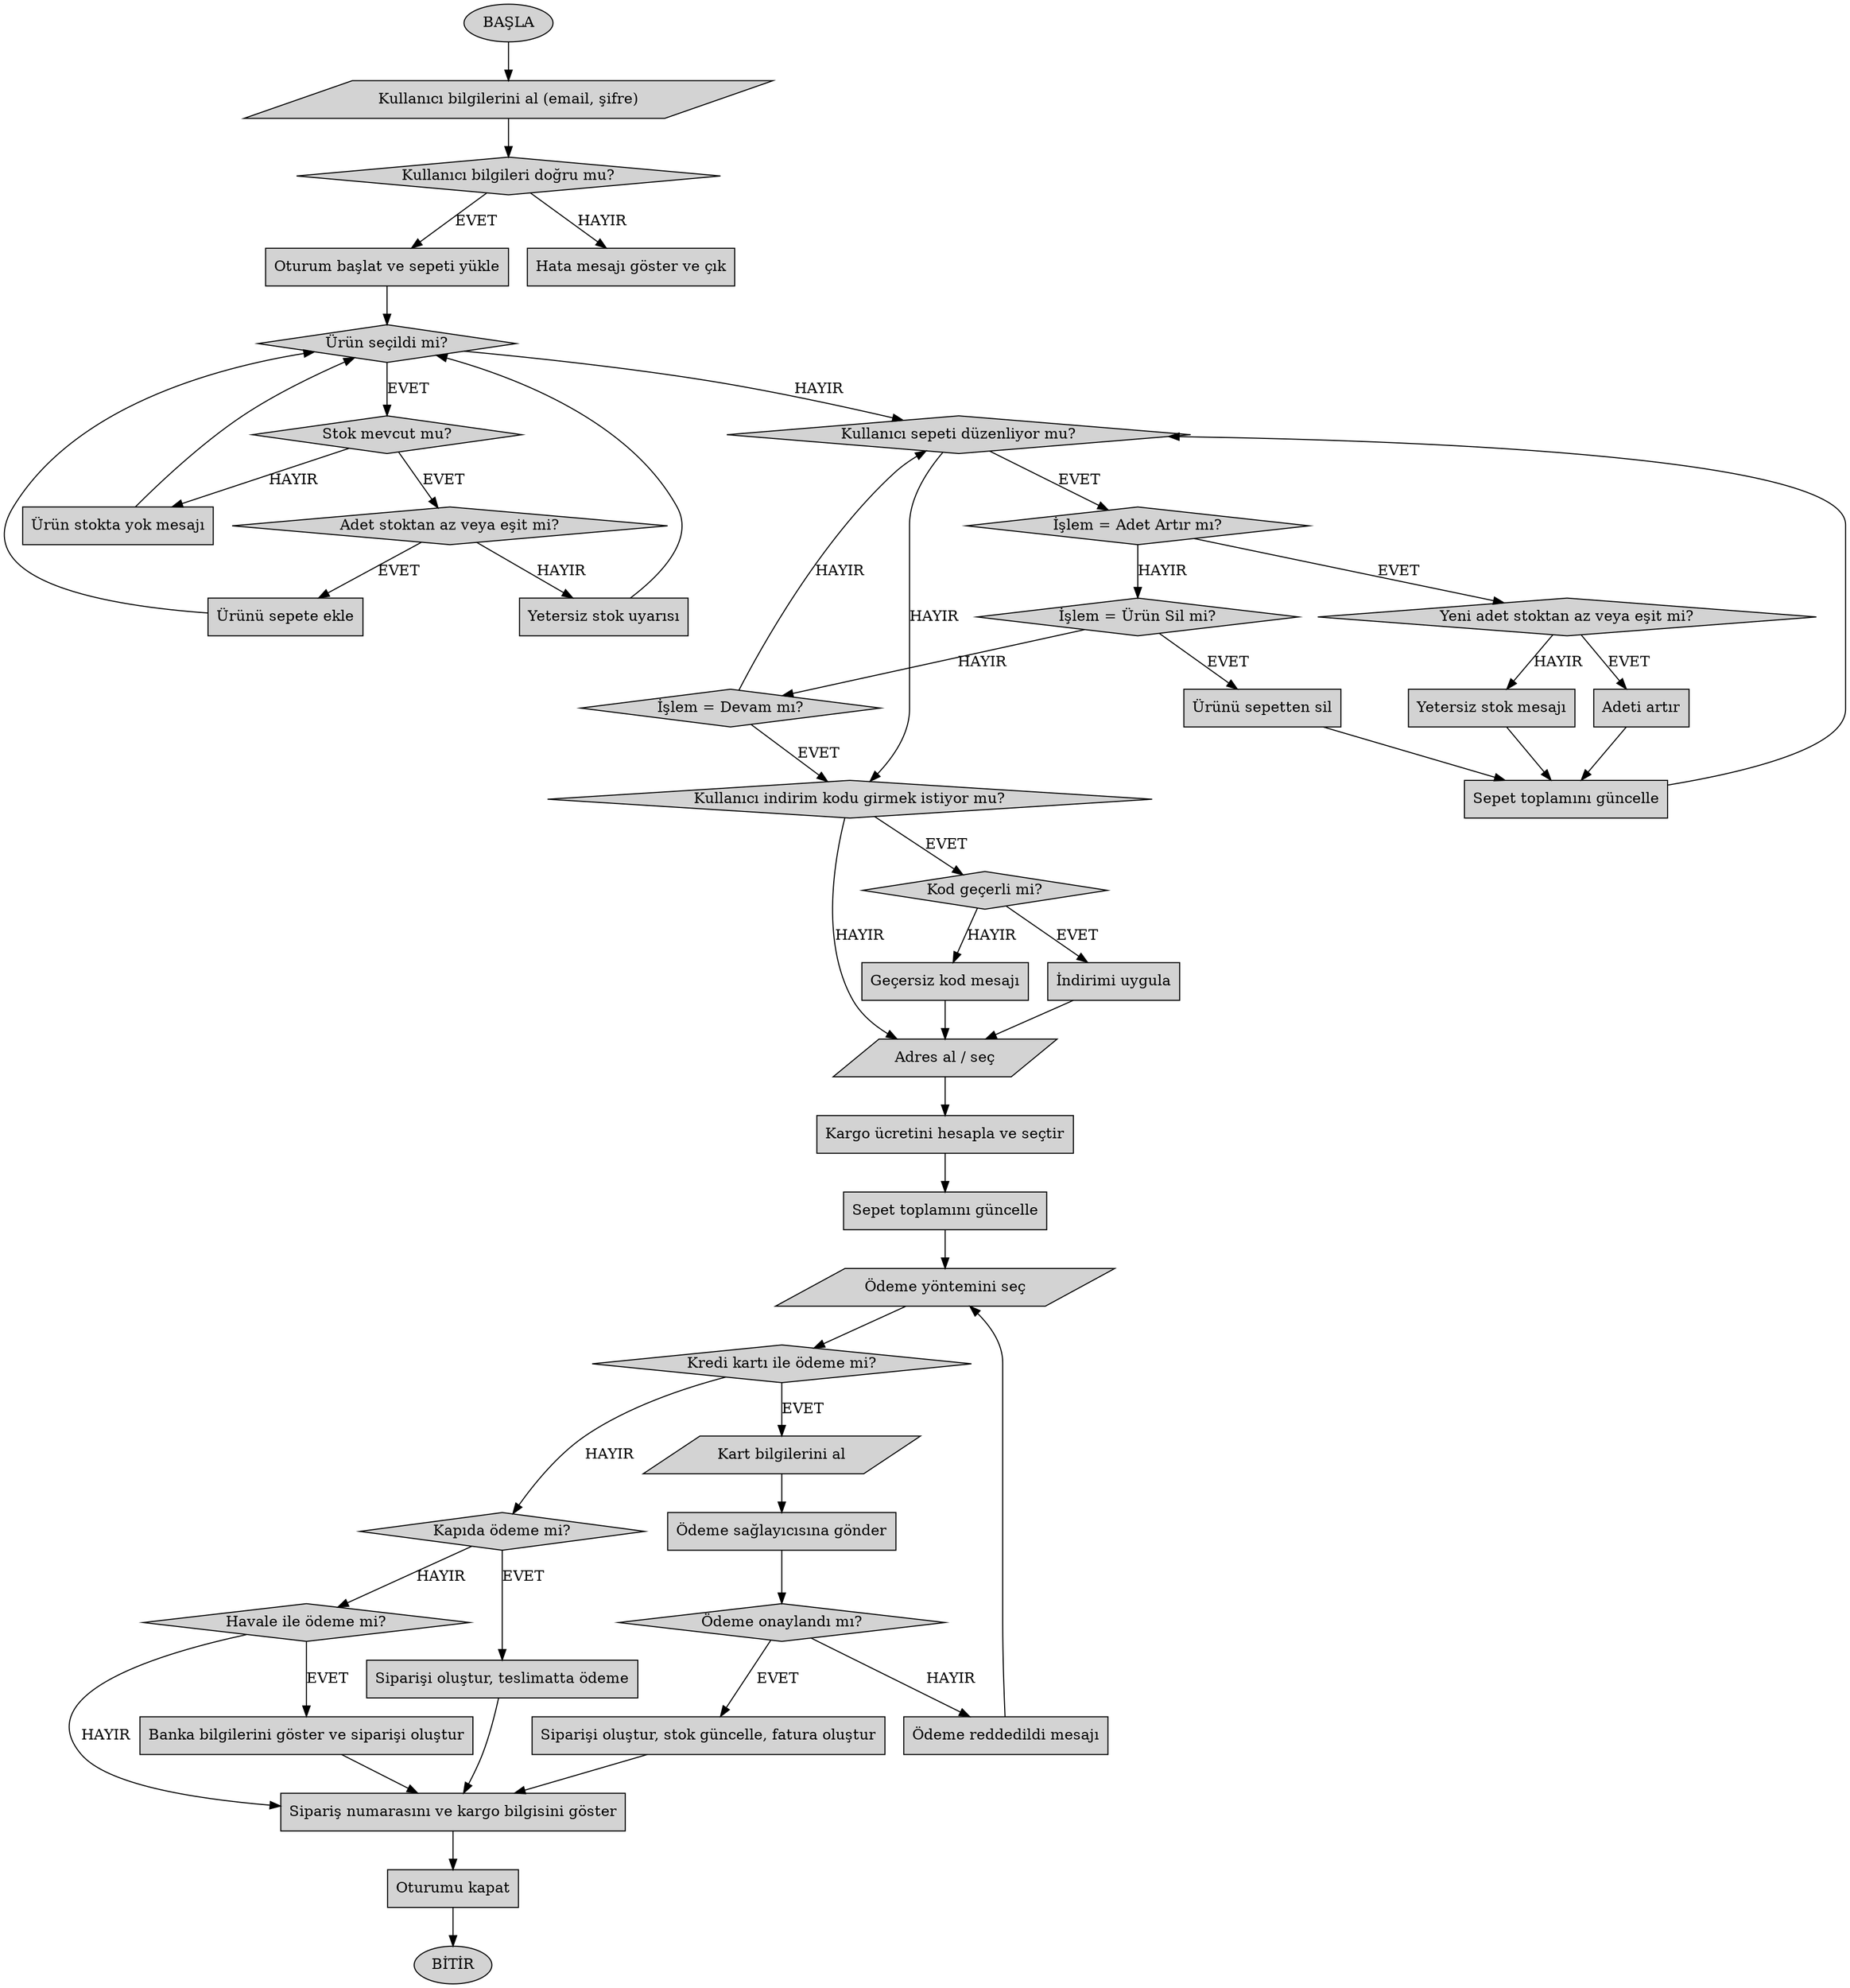 digraph E_Ticaret_Sepet_Odeme {
    rankdir=TB;
    node [shape=oval, style=filled, fillcolor=lightgray];

    Start [label="BAŞLA"];
    End [label="BİTİR"];

    // Kullanıcı girişi
    G1 [shape=parallelogram, label="Kullanıcı bilgilerini al (email, şifre)"];
    C1 [shape=diamond, label="Kullanıcı bilgileri doğru mu?"];
    P1 [shape=box, label="Oturum başlat ve sepeti yükle"];
    P2 [shape=box, label="Hata mesajı göster ve çık"];
    
    // Ürün ekleme
    C2 [shape=diamond, label="Ürün seçildi mi?"];
    C3 [shape=diamond, label="Stok mevcut mu?"];
    C4 [shape=diamond, label="Adet stoktan az veya eşit mi?"];
    P3 [shape=box, label="Ürünü sepete ekle"];
    P4 [shape=box, label="Yetersiz stok uyarısı"];
    P5 [shape=box, label="Ürün stokta yok mesajı"];
    
    // Sepet düzenleme
    C5 [shape=diamond, label="Kullanıcı sepeti düzenliyor mu?"];
    C6 [shape=diamond, label="İşlem = Adet Artır mı?"];
    C7 [shape=diamond, label="Yeni adet stoktan az veya eşit mi?"];
    P6 [shape=box, label="Adeti artır"];
    P7 [shape=box, label="Yetersiz stok mesajı"];
    C8 [shape=diamond, label="İşlem = Ürün Sil mi?"];
    P8 [shape=box, label="Ürünü sepetten sil"];
    C9 [shape=diamond, label="İşlem = Devam mı?"];
    P9 [shape=box, label="Sepet toplamını güncelle"];
    
    // İndirim kodu
    C10 [shape=diamond, label="Kullanıcı indirim kodu girmek istiyor mu?"];
    C11 [shape=diamond, label="Kod geçerli mi?"];
    P10 [shape=box, label="İndirimi uygula"];
    P11 [shape=box, label="Geçersiz kod mesajı"];
    
    // Kargo ve adres
    P12 [shape=parallelogram, label="Adres al / seç"];
    P13 [shape=box, label="Kargo ücretini hesapla ve seçtir"];
    P14 [shape=box, label="Sepet toplamını güncelle"];
    
    // Ödeme aşaması
    P15 [shape=parallelogram, label="Ödeme yöntemini seç"];
    C12 [shape=diamond, label="Kredi kartı ile ödeme mi?"];
    P16 [shape=parallelogram, label="Kart bilgilerini al"];
    P17 [shape=box, label="Ödeme sağlayıcısına gönder"];
    C13 [shape=diamond, label="Ödeme onaylandı mı?"];
    P18 [shape=box, label="Siparişi oluştur, stok güncelle, fatura oluştur"];
    P19 [shape=box, label="Ödeme reddedildi mesajı"];
    C14 [shape=diamond, label="Kapıda ödeme mi?"];
    P20 [shape=box, label="Siparişi oluştur, teslimatta ödeme"];
    C15 [shape=diamond, label="Havale ile ödeme mi?"];
    P21 [shape=box, label="Banka bilgilerini göster ve siparişi oluştur"];
    
    // Sipariş takibi
    P22 [shape=box, label="Sipariş numarasını ve kargo bilgisini göster"];
    P23 [shape=box, label="Oturumu kapat"];

    // Akış bağlantıları
    Start -> G1 -> C1;
    C1 -> P1 [label="EVET"];
    C1 -> P2 [label="HAYIR"];
    P1 -> C2;
    
    C2 -> C3 [label="EVET"];
    C2 -> C5 [label="HAYIR"];
    C3 -> C4 [label="EVET"];
    C3 -> P5 [label="HAYIR"];
    C4 -> P3 [label="EVET"];
    C4 -> P4 [label="HAYIR"];
    P3 -> C2;
    P4 -> C2;
    P5 -> C2;

    C5 -> C6 [label="EVET"];
    C5 -> C10 [label="HAYIR"];
    C6 -> C7 [label="EVET"];
    C6 -> C8 [label="HAYIR"];
    C7 -> P6 [label="EVET"];
    C7 -> P7 [label="HAYIR"];
    P6 -> P9;
    P7 -> P9;
    C8 -> P8 [label="EVET"];
    C8 -> C9 [label="HAYIR"];
    P8 -> P9;
    C9 -> C5 [label="HAYIR"];
    C9 -> C10 [label="EVET"];
    P9 -> C5;
    
    C10 -> C11 [label="EVET"];
    C10 -> P12 [label="HAYIR"];
    C11 -> P10 [label="EVET"];
    C11 -> P11 [label="HAYIR"];
    P10 -> P12;
    P11 -> P12;
    
    P12 -> P13 -> P14 -> P15;
    P15 -> C12;
    
    C12 -> P16 [label="EVET"];
    C12 -> C14 [label="HAYIR"];
    P16 -> P17 -> C13;
    C13 -> P18 [label="EVET"];
    C13 -> P19 [label="HAYIR"];
    P18 -> P22;
    P19 -> P15;
    
    C14 -> P20 [label="EVET"];
    C14 -> C15 [label="HAYIR"];
    P20 -> P22;
    C15 -> P21 [label="EVET"];
    C15 -> P22 [label="HAYIR"];
    P21 -> P22;
    
    P22 -> P23 -> End;
}
